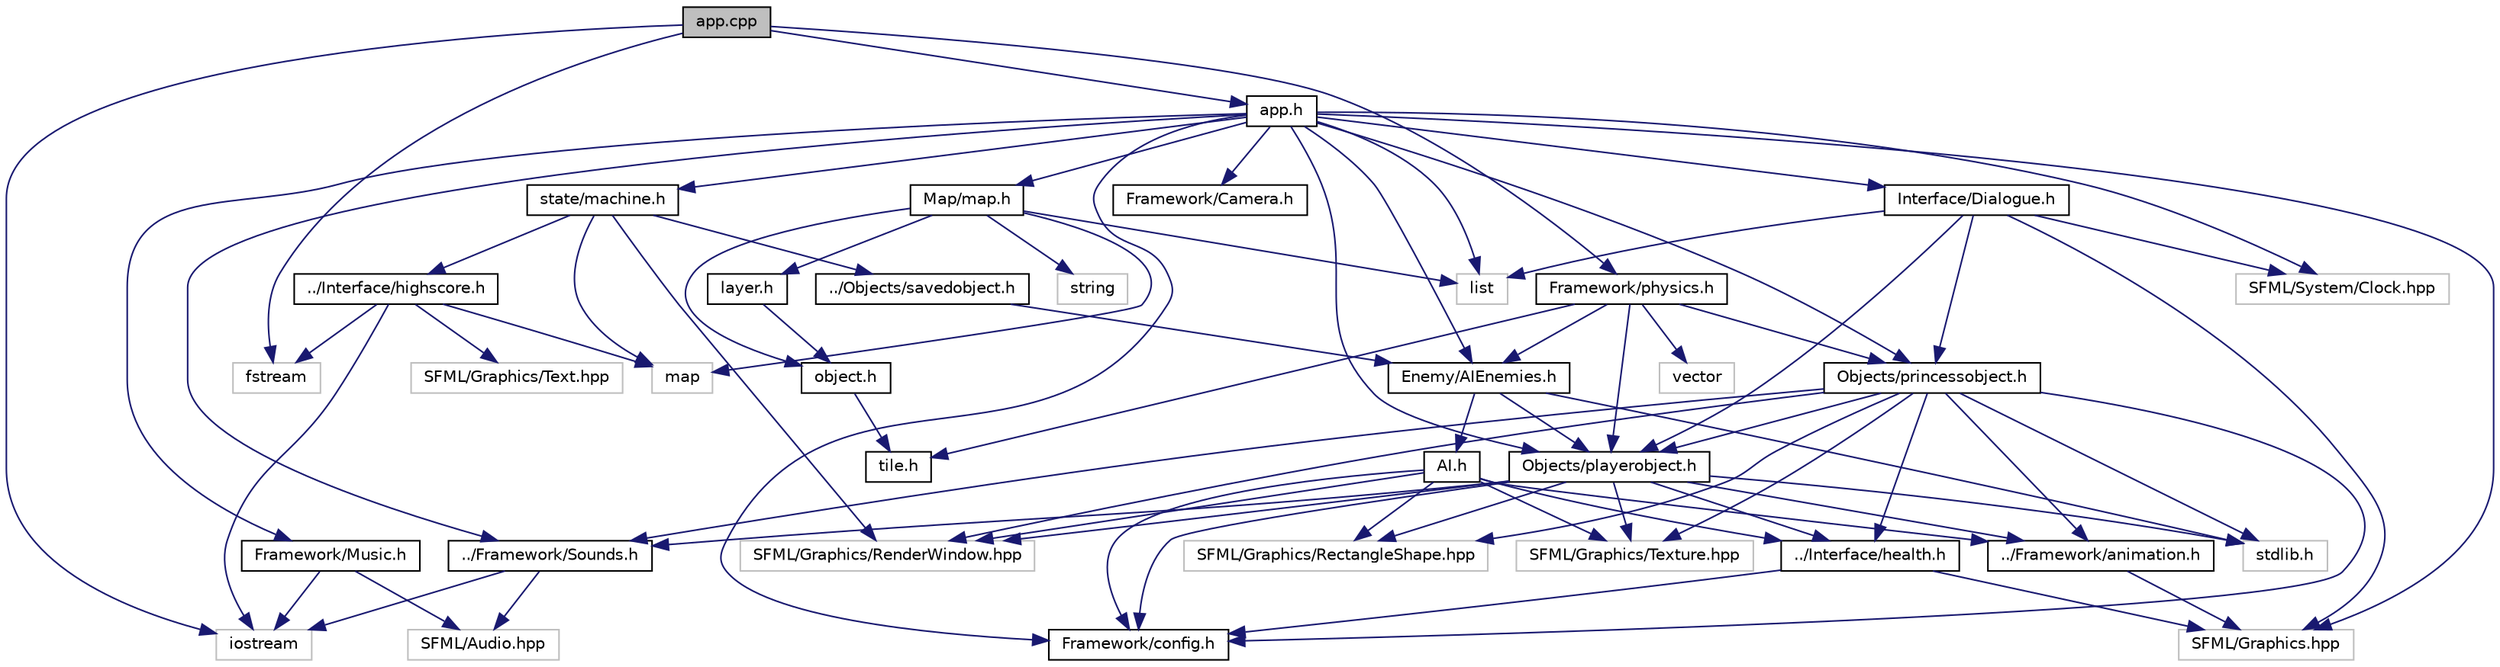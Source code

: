 digraph "app.cpp"
{
  edge [fontname="Helvetica",fontsize="10",labelfontname="Helvetica",labelfontsize="10"];
  node [fontname="Helvetica",fontsize="10",shape=record];
  Node1 [label="app.cpp",height=0.2,width=0.4,color="black", fillcolor="grey75", style="filled", fontcolor="black"];
  Node1 -> Node2 [color="midnightblue",fontsize="10",style="solid"];
  Node2 [label="iostream",height=0.2,width=0.4,color="grey75", fillcolor="white", style="filled"];
  Node1 -> Node3 [color="midnightblue",fontsize="10",style="solid"];
  Node3 [label="fstream",height=0.2,width=0.4,color="grey75", fillcolor="white", style="filled"];
  Node1 -> Node4 [color="midnightblue",fontsize="10",style="solid"];
  Node4 [label="app.h",height=0.2,width=0.4,color="black", fillcolor="white", style="filled",URL="$app_8h.html"];
  Node4 -> Node5 [color="midnightblue",fontsize="10",style="solid"];
  Node5 [label="list",height=0.2,width=0.4,color="grey75", fillcolor="white", style="filled"];
  Node4 -> Node6 [color="midnightblue",fontsize="10",style="solid"];
  Node6 [label="SFML/System/Clock.hpp",height=0.2,width=0.4,color="grey75", fillcolor="white", style="filled"];
  Node4 -> Node7 [color="midnightblue",fontsize="10",style="solid"];
  Node7 [label="SFML/Graphics.hpp",height=0.2,width=0.4,color="grey75", fillcolor="white", style="filled"];
  Node4 -> Node8 [color="midnightblue",fontsize="10",style="solid"];
  Node8 [label="Framework/config.h",height=0.2,width=0.4,color="black", fillcolor="white", style="filled",URL="$config_8h.html"];
  Node4 -> Node9 [color="midnightblue",fontsize="10",style="solid"];
  Node9 [label="Objects/playerobject.h",height=0.2,width=0.4,color="black", fillcolor="white", style="filled",URL="$playerobject_8h.html"];
  Node9 -> Node10 [color="midnightblue",fontsize="10",style="solid"];
  Node10 [label="SFML/Graphics/RectangleShape.hpp",height=0.2,width=0.4,color="grey75", fillcolor="white", style="filled"];
  Node9 -> Node11 [color="midnightblue",fontsize="10",style="solid"];
  Node11 [label="SFML/Graphics/RenderWindow.hpp",height=0.2,width=0.4,color="grey75", fillcolor="white", style="filled"];
  Node9 -> Node12 [color="midnightblue",fontsize="10",style="solid"];
  Node12 [label="SFML/Graphics/Texture.hpp",height=0.2,width=0.4,color="grey75", fillcolor="white", style="filled"];
  Node9 -> Node8 [color="midnightblue",fontsize="10",style="solid"];
  Node9 -> Node13 [color="midnightblue",fontsize="10",style="solid"];
  Node13 [label="../Framework/animation.h",height=0.2,width=0.4,color="black", fillcolor="white", style="filled",URL="$animation_8h.html"];
  Node13 -> Node7 [color="midnightblue",fontsize="10",style="solid"];
  Node9 -> Node14 [color="midnightblue",fontsize="10",style="solid"];
  Node14 [label="../Interface/health.h",height=0.2,width=0.4,color="black", fillcolor="white", style="filled",URL="$health_8h.html"];
  Node14 -> Node7 [color="midnightblue",fontsize="10",style="solid"];
  Node14 -> Node8 [color="midnightblue",fontsize="10",style="solid"];
  Node9 -> Node15 [color="midnightblue",fontsize="10",style="solid"];
  Node15 [label="../Framework/Sounds.h",height=0.2,width=0.4,color="black", fillcolor="white", style="filled",URL="$Sounds_8h.html"];
  Node15 -> Node2 [color="midnightblue",fontsize="10",style="solid"];
  Node15 -> Node16 [color="midnightblue",fontsize="10",style="solid"];
  Node16 [label="SFML/Audio.hpp",height=0.2,width=0.4,color="grey75", fillcolor="white", style="filled"];
  Node9 -> Node17 [color="midnightblue",fontsize="10",style="solid"];
  Node17 [label="stdlib.h",height=0.2,width=0.4,color="grey75", fillcolor="white", style="filled"];
  Node4 -> Node18 [color="midnightblue",fontsize="10",style="solid"];
  Node18 [label="Objects/princessobject.h",height=0.2,width=0.4,color="black", fillcolor="white", style="filled",URL="$princessobject_8h.html"];
  Node18 -> Node9 [color="midnightblue",fontsize="10",style="solid"];
  Node18 -> Node10 [color="midnightblue",fontsize="10",style="solid"];
  Node18 -> Node11 [color="midnightblue",fontsize="10",style="solid"];
  Node18 -> Node12 [color="midnightblue",fontsize="10",style="solid"];
  Node18 -> Node8 [color="midnightblue",fontsize="10",style="solid"];
  Node18 -> Node13 [color="midnightblue",fontsize="10",style="solid"];
  Node18 -> Node14 [color="midnightblue",fontsize="10",style="solid"];
  Node18 -> Node15 [color="midnightblue",fontsize="10",style="solid"];
  Node18 -> Node17 [color="midnightblue",fontsize="10",style="solid"];
  Node4 -> Node19 [color="midnightblue",fontsize="10",style="solid"];
  Node19 [label="Map/map.h",height=0.2,width=0.4,color="black", fillcolor="white", style="filled",URL="$map_8h.html"];
  Node19 -> Node20 [color="midnightblue",fontsize="10",style="solid"];
  Node20 [label="string",height=0.2,width=0.4,color="grey75", fillcolor="white", style="filled"];
  Node19 -> Node5 [color="midnightblue",fontsize="10",style="solid"];
  Node19 -> Node21 [color="midnightblue",fontsize="10",style="solid"];
  Node21 [label="map",height=0.2,width=0.4,color="grey75", fillcolor="white", style="filled"];
  Node19 -> Node22 [color="midnightblue",fontsize="10",style="solid"];
  Node22 [label="object.h",height=0.2,width=0.4,color="black", fillcolor="white", style="filled",URL="$object_8h.html"];
  Node22 -> Node23 [color="midnightblue",fontsize="10",style="solid"];
  Node23 [label="tile.h",height=0.2,width=0.4,color="black", fillcolor="white", style="filled",URL="$tile_8h.html"];
  Node19 -> Node24 [color="midnightblue",fontsize="10",style="solid"];
  Node24 [label="layer.h",height=0.2,width=0.4,color="black", fillcolor="white", style="filled",URL="$layer_8h.html"];
  Node24 -> Node22 [color="midnightblue",fontsize="10",style="solid"];
  Node4 -> Node25 [color="midnightblue",fontsize="10",style="solid"];
  Node25 [label="Framework/Camera.h",height=0.2,width=0.4,color="black", fillcolor="white", style="filled",URL="$Camera_8h.html"];
  Node4 -> Node26 [color="midnightblue",fontsize="10",style="solid"];
  Node26 [label="Framework/Music.h",height=0.2,width=0.4,color="black", fillcolor="white", style="filled",URL="$Music_8h.html"];
  Node26 -> Node2 [color="midnightblue",fontsize="10",style="solid"];
  Node26 -> Node16 [color="midnightblue",fontsize="10",style="solid"];
  Node4 -> Node15 [color="midnightblue",fontsize="10",style="solid"];
  Node4 -> Node27 [color="midnightblue",fontsize="10",style="solid"];
  Node27 [label="Enemy/AIEnemies.h",height=0.2,width=0.4,color="black", fillcolor="white", style="filled",URL="$AIEnemies_8h.html"];
  Node27 -> Node28 [color="midnightblue",fontsize="10",style="solid"];
  Node28 [label="AI.h",height=0.2,width=0.4,color="black", fillcolor="white", style="filled",URL="$AI_8h.html"];
  Node28 -> Node10 [color="midnightblue",fontsize="10",style="solid"];
  Node28 -> Node11 [color="midnightblue",fontsize="10",style="solid"];
  Node28 -> Node12 [color="midnightblue",fontsize="10",style="solid"];
  Node28 -> Node8 [color="midnightblue",fontsize="10",style="solid"];
  Node28 -> Node13 [color="midnightblue",fontsize="10",style="solid"];
  Node28 -> Node14 [color="midnightblue",fontsize="10",style="solid"];
  Node27 -> Node9 [color="midnightblue",fontsize="10",style="solid"];
  Node27 -> Node17 [color="midnightblue",fontsize="10",style="solid"];
  Node4 -> Node29 [color="midnightblue",fontsize="10",style="solid"];
  Node29 [label="state/machine.h",height=0.2,width=0.4,color="black", fillcolor="white", style="filled",URL="$machine_8h.html"];
  Node29 -> Node21 [color="midnightblue",fontsize="10",style="solid"];
  Node29 -> Node11 [color="midnightblue",fontsize="10",style="solid"];
  Node29 -> Node30 [color="midnightblue",fontsize="10",style="solid"];
  Node30 [label="../Objects/savedobject.h",height=0.2,width=0.4,color="black", fillcolor="white", style="filled",URL="$savedobject_8h.html"];
  Node30 -> Node27 [color="midnightblue",fontsize="10",style="solid"];
  Node29 -> Node31 [color="midnightblue",fontsize="10",style="solid"];
  Node31 [label="../Interface/highscore.h",height=0.2,width=0.4,color="black", fillcolor="white", style="filled",URL="$highscore_8h.html"];
  Node31 -> Node2 [color="midnightblue",fontsize="10",style="solid"];
  Node31 -> Node21 [color="midnightblue",fontsize="10",style="solid"];
  Node31 -> Node3 [color="midnightblue",fontsize="10",style="solid"];
  Node31 -> Node32 [color="midnightblue",fontsize="10",style="solid"];
  Node32 [label="SFML/Graphics/Text.hpp",height=0.2,width=0.4,color="grey75", fillcolor="white", style="filled"];
  Node4 -> Node33 [color="midnightblue",fontsize="10",style="solid"];
  Node33 [label="Interface/Dialogue.h",height=0.2,width=0.4,color="black", fillcolor="white", style="filled",URL="$Dialogue_8h.html"];
  Node33 -> Node6 [color="midnightblue",fontsize="10",style="solid"];
  Node33 -> Node7 [color="midnightblue",fontsize="10",style="solid"];
  Node33 -> Node5 [color="midnightblue",fontsize="10",style="solid"];
  Node33 -> Node9 [color="midnightblue",fontsize="10",style="solid"];
  Node33 -> Node18 [color="midnightblue",fontsize="10",style="solid"];
  Node1 -> Node34 [color="midnightblue",fontsize="10",style="solid"];
  Node34 [label="Framework/physics.h",height=0.2,width=0.4,color="black", fillcolor="white", style="filled",URL="$physics_8h.html"];
  Node34 -> Node9 [color="midnightblue",fontsize="10",style="solid"];
  Node34 -> Node27 [color="midnightblue",fontsize="10",style="solid"];
  Node34 -> Node18 [color="midnightblue",fontsize="10",style="solid"];
  Node34 -> Node23 [color="midnightblue",fontsize="10",style="solid"];
  Node34 -> Node35 [color="midnightblue",fontsize="10",style="solid"];
  Node35 [label="vector",height=0.2,width=0.4,color="grey75", fillcolor="white", style="filled"];
}
